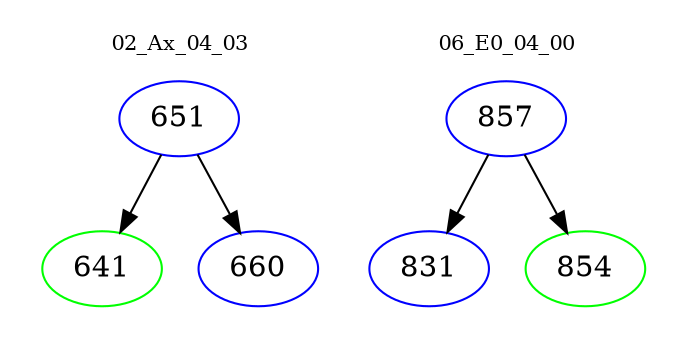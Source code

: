 digraph{
subgraph cluster_0 {
color = white
label = "02_Ax_04_03";
fontsize=10;
T0_651 [label="651", color="blue"]
T0_651 -> T0_641 [color="black"]
T0_641 [label="641", color="green"]
T0_651 -> T0_660 [color="black"]
T0_660 [label="660", color="blue"]
}
subgraph cluster_1 {
color = white
label = "06_E0_04_00";
fontsize=10;
T1_857 [label="857", color="blue"]
T1_857 -> T1_831 [color="black"]
T1_831 [label="831", color="blue"]
T1_857 -> T1_854 [color="black"]
T1_854 [label="854", color="green"]
}
}
